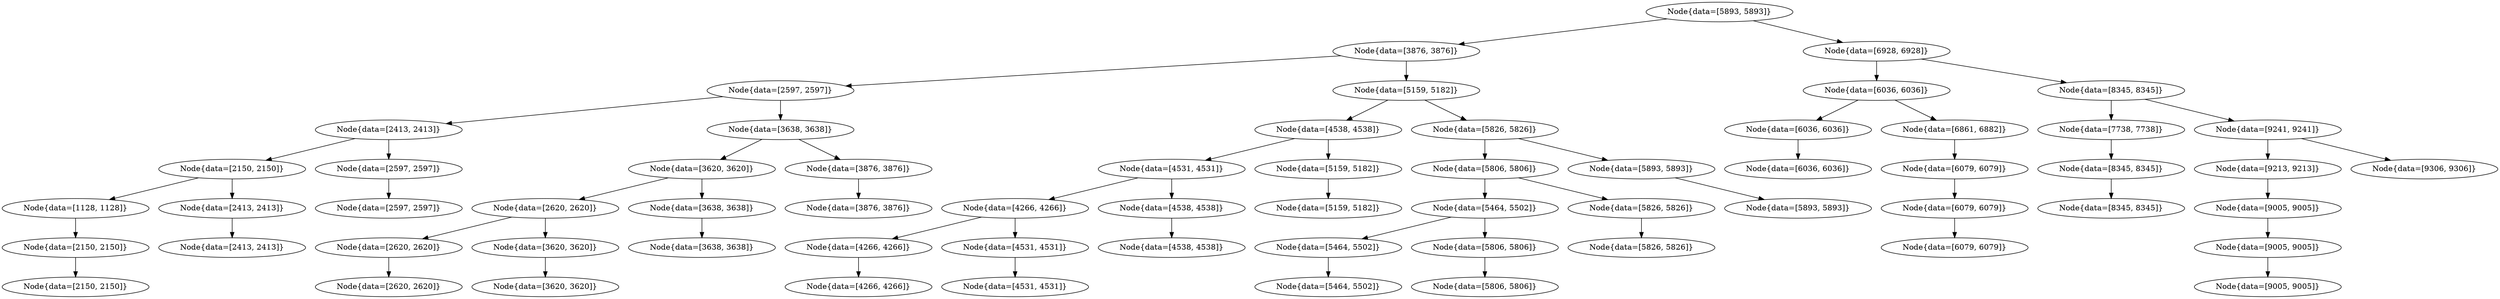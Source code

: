 digraph G{
367553828 [label="Node{data=[5893, 5893]}"]
367553828 -> 2081129391
2081129391 [label="Node{data=[3876, 3876]}"]
2081129391 -> 1096594009
1096594009 [label="Node{data=[2597, 2597]}"]
1096594009 -> 1058976188
1058976188 [label="Node{data=[2413, 2413]}"]
1058976188 -> 1766423094
1766423094 [label="Node{data=[2150, 2150]}"]
1766423094 -> 1233095243
1233095243 [label="Node{data=[1128, 1128]}"]
1233095243 -> 1838491463
1838491463 [label="Node{data=[2150, 2150]}"]
1838491463 -> 667744280
667744280 [label="Node{data=[2150, 2150]}"]
1766423094 -> 100052509
100052509 [label="Node{data=[2413, 2413]}"]
100052509 -> 820920634
820920634 [label="Node{data=[2413, 2413]}"]
1058976188 -> 1946543999
1946543999 [label="Node{data=[2597, 2597]}"]
1946543999 -> 877252063
877252063 [label="Node{data=[2597, 2597]}"]
1096594009 -> 83827469
83827469 [label="Node{data=[3638, 3638]}"]
83827469 -> 1188724025
1188724025 [label="Node{data=[3620, 3620]}"]
1188724025 -> 490689666
490689666 [label="Node{data=[2620, 2620]}"]
490689666 -> 1742886351
1742886351 [label="Node{data=[2620, 2620]}"]
1742886351 -> 465112397
465112397 [label="Node{data=[2620, 2620]}"]
490689666 -> 236947638
236947638 [label="Node{data=[3620, 3620]}"]
236947638 -> 1776502451
1776502451 [label="Node{data=[3620, 3620]}"]
1188724025 -> 484063853
484063853 [label="Node{data=[3638, 3638]}"]
484063853 -> 1339727838
1339727838 [label="Node{data=[3638, 3638]}"]
83827469 -> 1039332523
1039332523 [label="Node{data=[3876, 3876]}"]
1039332523 -> 1322777464
1322777464 [label="Node{data=[3876, 3876]}"]
2081129391 -> 60012957
60012957 [label="Node{data=[5159, 5182]}"]
60012957 -> 405594718
405594718 [label="Node{data=[4538, 4538]}"]
405594718 -> 852564572
852564572 [label="Node{data=[4531, 4531]}"]
852564572 -> 1135360837
1135360837 [label="Node{data=[4266, 4266]}"]
1135360837 -> 1575824892
1575824892 [label="Node{data=[4266, 4266]}"]
1575824892 -> 581704205
581704205 [label="Node{data=[4266, 4266]}"]
1135360837 -> 412481534
412481534 [label="Node{data=[4531, 4531]}"]
412481534 -> 977371578
977371578 [label="Node{data=[4531, 4531]}"]
852564572 -> 242731459
242731459 [label="Node{data=[4538, 4538]}"]
242731459 -> 1288296050
1288296050 [label="Node{data=[4538, 4538]}"]
405594718 -> 2077553170
2077553170 [label="Node{data=[5159, 5182]}"]
2077553170 -> 1303306371
1303306371 [label="Node{data=[5159, 5182]}"]
60012957 -> 2108096804
2108096804 [label="Node{data=[5826, 5826]}"]
2108096804 -> 2145333924
2145333924 [label="Node{data=[5806, 5806]}"]
2145333924 -> 591862575
591862575 [label="Node{data=[5464, 5502]}"]
591862575 -> 433544508
433544508 [label="Node{data=[5464, 5502]}"]
433544508 -> 1547485443
1547485443 [label="Node{data=[5464, 5502]}"]
591862575 -> 1525711410
1525711410 [label="Node{data=[5806, 5806]}"]
1525711410 -> 1106605088
1106605088 [label="Node{data=[5806, 5806]}"]
2145333924 -> 1659432863
1659432863 [label="Node{data=[5826, 5826]}"]
1659432863 -> 1491475992
1491475992 [label="Node{data=[5826, 5826]}"]
2108096804 -> 114947620
114947620 [label="Node{data=[5893, 5893]}"]
114947620 -> 1827133099
1827133099 [label="Node{data=[5893, 5893]}"]
367553828 -> 1238784191
1238784191 [label="Node{data=[6928, 6928]}"]
1238784191 -> 556304707
556304707 [label="Node{data=[6036, 6036]}"]
556304707 -> 1753822100
1753822100 [label="Node{data=[6036, 6036]}"]
1753822100 -> 982119072
982119072 [label="Node{data=[6036, 6036]}"]
556304707 -> 1105286894
1105286894 [label="Node{data=[6861, 6882]}"]
1105286894 -> 619101440
619101440 [label="Node{data=[6079, 6079]}"]
619101440 -> 89272219
89272219 [label="Node{data=[6079, 6079]}"]
89272219 -> 1891352931
1891352931 [label="Node{data=[6079, 6079]}"]
1238784191 -> 992391100
992391100 [label="Node{data=[8345, 8345]}"]
992391100 -> 716774245
716774245 [label="Node{data=[7738, 7738]}"]
716774245 -> 1040439134
1040439134 [label="Node{data=[8345, 8345]}"]
1040439134 -> 278772004
278772004 [label="Node{data=[8345, 8345]}"]
992391100 -> 516468676
516468676 [label="Node{data=[9241, 9241]}"]
516468676 -> 2093546827
2093546827 [label="Node{data=[9213, 9213]}"]
2093546827 -> 1548840107
1548840107 [label="Node{data=[9005, 9005]}"]
1548840107 -> 569944732
569944732 [label="Node{data=[9005, 9005]}"]
569944732 -> 2048231400
2048231400 [label="Node{data=[9005, 9005]}"]
516468676 -> 1091313476
1091313476 [label="Node{data=[9306, 9306]}"]
}